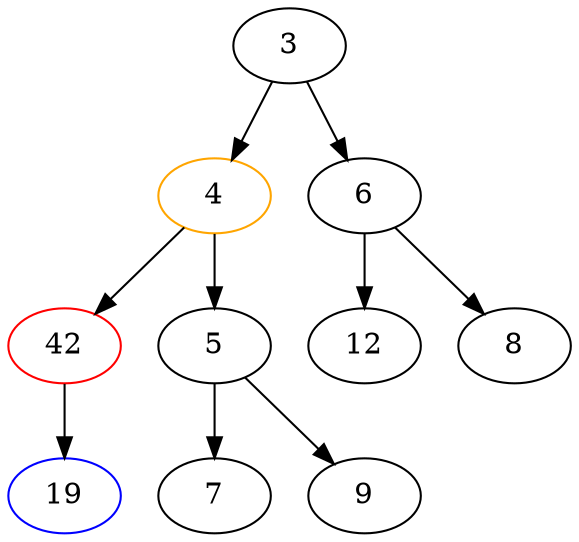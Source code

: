 digraph G {
	"42" [color=red];
	"4" [color=orange];
	"19" [color=blue];
	3 -> 4;
	3 -> 6;
	4 -> 5;
	4 -> 42;
	6 -> 12;
	6 -> 8;
	5 -> 7;
	5 -> 9;
	42 -> 19;
}
